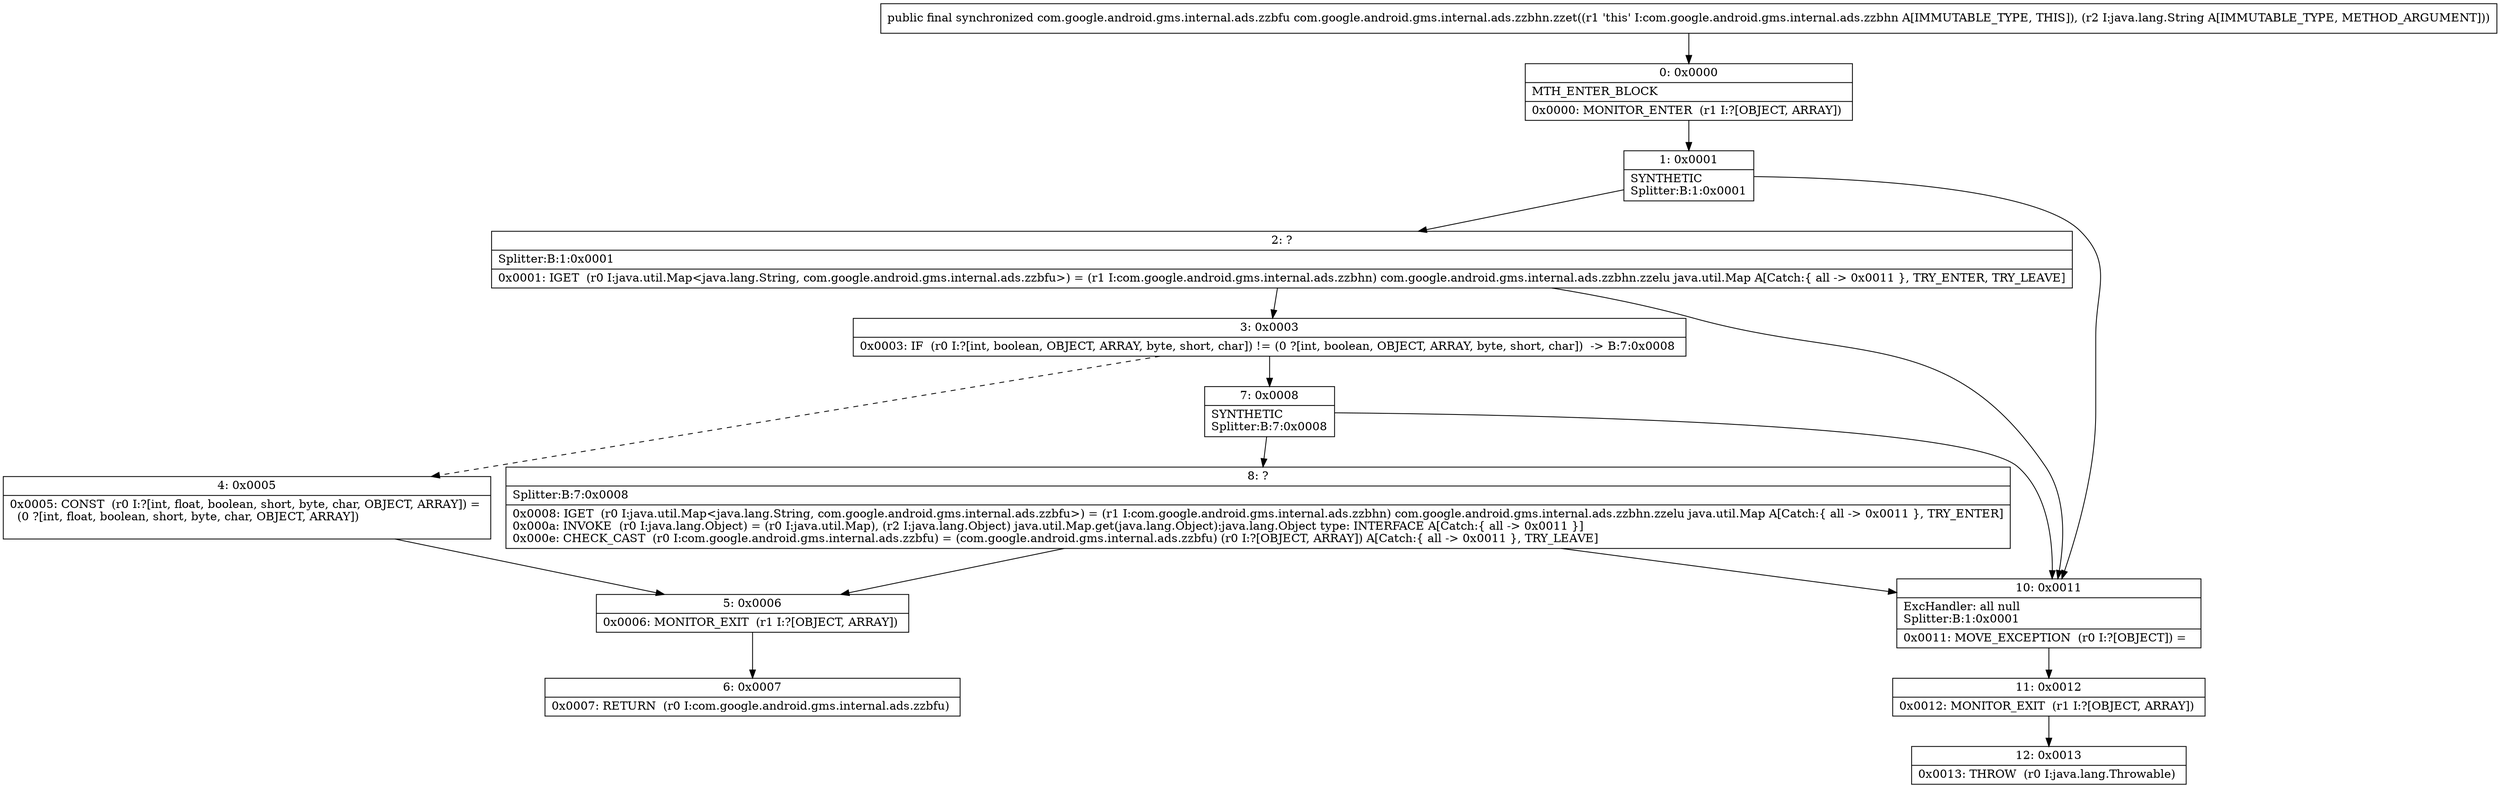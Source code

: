 digraph "CFG forcom.google.android.gms.internal.ads.zzbhn.zzet(Ljava\/lang\/String;)Lcom\/google\/android\/gms\/internal\/ads\/zzbfu;" {
Node_0 [shape=record,label="{0\:\ 0x0000|MTH_ENTER_BLOCK\l|0x0000: MONITOR_ENTER  (r1 I:?[OBJECT, ARRAY]) \l}"];
Node_1 [shape=record,label="{1\:\ 0x0001|SYNTHETIC\lSplitter:B:1:0x0001\l}"];
Node_2 [shape=record,label="{2\:\ ?|Splitter:B:1:0x0001\l|0x0001: IGET  (r0 I:java.util.Map\<java.lang.String, com.google.android.gms.internal.ads.zzbfu\>) = (r1 I:com.google.android.gms.internal.ads.zzbhn) com.google.android.gms.internal.ads.zzbhn.zzelu java.util.Map A[Catch:\{ all \-\> 0x0011 \}, TRY_ENTER, TRY_LEAVE]\l}"];
Node_3 [shape=record,label="{3\:\ 0x0003|0x0003: IF  (r0 I:?[int, boolean, OBJECT, ARRAY, byte, short, char]) != (0 ?[int, boolean, OBJECT, ARRAY, byte, short, char])  \-\> B:7:0x0008 \l}"];
Node_4 [shape=record,label="{4\:\ 0x0005|0x0005: CONST  (r0 I:?[int, float, boolean, short, byte, char, OBJECT, ARRAY]) = \l  (0 ?[int, float, boolean, short, byte, char, OBJECT, ARRAY])\l \l}"];
Node_5 [shape=record,label="{5\:\ 0x0006|0x0006: MONITOR_EXIT  (r1 I:?[OBJECT, ARRAY]) \l}"];
Node_6 [shape=record,label="{6\:\ 0x0007|0x0007: RETURN  (r0 I:com.google.android.gms.internal.ads.zzbfu) \l}"];
Node_7 [shape=record,label="{7\:\ 0x0008|SYNTHETIC\lSplitter:B:7:0x0008\l}"];
Node_8 [shape=record,label="{8\:\ ?|Splitter:B:7:0x0008\l|0x0008: IGET  (r0 I:java.util.Map\<java.lang.String, com.google.android.gms.internal.ads.zzbfu\>) = (r1 I:com.google.android.gms.internal.ads.zzbhn) com.google.android.gms.internal.ads.zzbhn.zzelu java.util.Map A[Catch:\{ all \-\> 0x0011 \}, TRY_ENTER]\l0x000a: INVOKE  (r0 I:java.lang.Object) = (r0 I:java.util.Map), (r2 I:java.lang.Object) java.util.Map.get(java.lang.Object):java.lang.Object type: INTERFACE A[Catch:\{ all \-\> 0x0011 \}]\l0x000e: CHECK_CAST  (r0 I:com.google.android.gms.internal.ads.zzbfu) = (com.google.android.gms.internal.ads.zzbfu) (r0 I:?[OBJECT, ARRAY]) A[Catch:\{ all \-\> 0x0011 \}, TRY_LEAVE]\l}"];
Node_10 [shape=record,label="{10\:\ 0x0011|ExcHandler: all null\lSplitter:B:1:0x0001\l|0x0011: MOVE_EXCEPTION  (r0 I:?[OBJECT]) =  \l}"];
Node_11 [shape=record,label="{11\:\ 0x0012|0x0012: MONITOR_EXIT  (r1 I:?[OBJECT, ARRAY]) \l}"];
Node_12 [shape=record,label="{12\:\ 0x0013|0x0013: THROW  (r0 I:java.lang.Throwable) \l}"];
MethodNode[shape=record,label="{public final synchronized com.google.android.gms.internal.ads.zzbfu com.google.android.gms.internal.ads.zzbhn.zzet((r1 'this' I:com.google.android.gms.internal.ads.zzbhn A[IMMUTABLE_TYPE, THIS]), (r2 I:java.lang.String A[IMMUTABLE_TYPE, METHOD_ARGUMENT])) }"];
MethodNode -> Node_0;
Node_0 -> Node_1;
Node_1 -> Node_2;
Node_1 -> Node_10;
Node_2 -> Node_3;
Node_2 -> Node_10;
Node_3 -> Node_4[style=dashed];
Node_3 -> Node_7;
Node_4 -> Node_5;
Node_5 -> Node_6;
Node_7 -> Node_8;
Node_7 -> Node_10;
Node_8 -> Node_10;
Node_8 -> Node_5;
Node_10 -> Node_11;
Node_11 -> Node_12;
}

